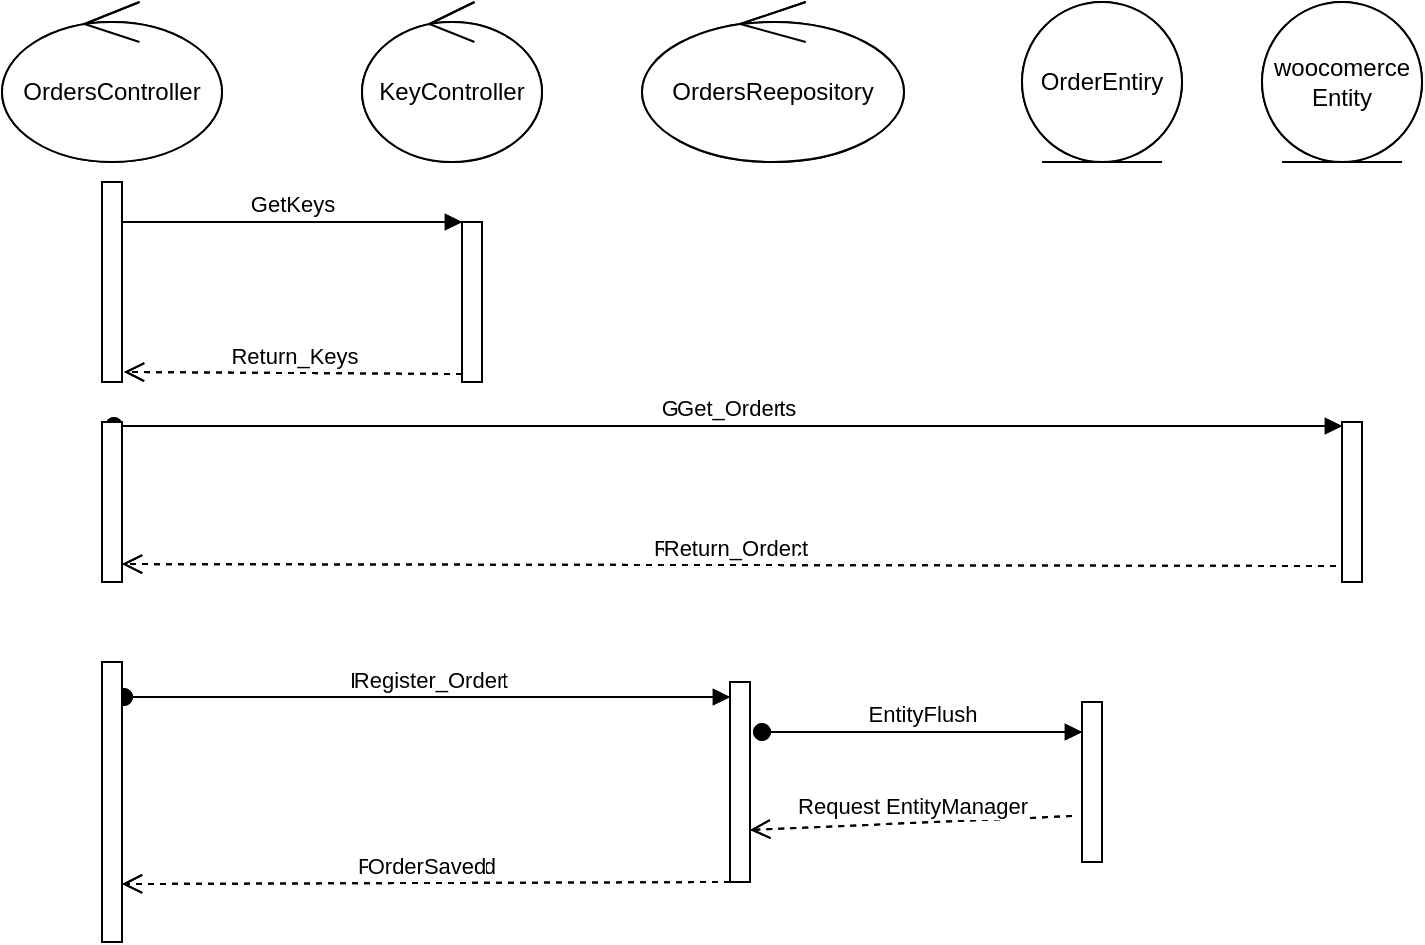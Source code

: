 <mxfile>
    <diagram id="NIEfpf5KVBdu1GZP4dNl" name="Página-1">
        <mxGraphModel dx="1130" dy="689" grid="1" gridSize="10" guides="1" tooltips="1" connect="1" arrows="1" fold="1" page="1" pageScale="1" pageWidth="827" pageHeight="1169" math="0" shadow="0">
            <root>
                <mxCell id="0"/>
                <mxCell id="1" parent="0"/>
                <mxCell id="2" value="ProductsController" style="ellipse;shape=umlControl;whiteSpace=wrap;html=1;" vertex="1" parent="1">
                    <mxGeometry x="40" y="40" width="110" height="80" as="geometry"/>
                </mxCell>
                <mxCell id="3" value="woocomerce Entity" style="ellipse;shape=umlEntity;whiteSpace=wrap;html=1;" vertex="1" parent="1">
                    <mxGeometry x="670" y="40" width="80" height="80" as="geometry"/>
                </mxCell>
                <mxCell id="4" value="KeyController" style="ellipse;shape=umlControl;whiteSpace=wrap;html=1;" vertex="1" parent="1">
                    <mxGeometry x="220" y="40" width="90" height="80" as="geometry"/>
                </mxCell>
                <mxCell id="5" value="" style="html=1;points=[];perimeter=orthogonalPerimeter;" vertex="1" parent="1">
                    <mxGeometry x="90" y="130" width="10" height="100" as="geometry"/>
                </mxCell>
                <mxCell id="6" value="" style="html=1;points=[];perimeter=orthogonalPerimeter;" vertex="1" parent="1">
                    <mxGeometry x="270" y="150" width="10" height="80" as="geometry"/>
                </mxCell>
                <mxCell id="7" value="GetKeys" style="html=1;verticalAlign=bottom;endArrow=block;entryX=0;entryY=0;" edge="1" parent="1" source="5" target="6">
                    <mxGeometry relative="1" as="geometry">
                        <mxPoint x="200" y="150" as="sourcePoint"/>
                    </mxGeometry>
                </mxCell>
                <mxCell id="8" value="Return_Keys" style="html=1;verticalAlign=bottom;endArrow=open;dashed=1;endSize=8;exitX=0;exitY=0.95;entryX=1.1;entryY=0.95;entryDx=0;entryDy=0;entryPerimeter=0;" edge="1" parent="1" source="6" target="5">
                    <mxGeometry relative="1" as="geometry">
                        <mxPoint x="200" y="226" as="targetPoint"/>
                    </mxGeometry>
                </mxCell>
                <mxCell id="9" value="" style="html=1;points=[];perimeter=orthogonalPerimeter;" vertex="1" parent="1">
                    <mxGeometry x="710" y="250" width="10" height="80" as="geometry"/>
                </mxCell>
                <mxCell id="10" value="Get_Products" style="html=1;verticalAlign=bottom;startArrow=oval;endArrow=block;startSize=8;exitX=0.6;exitY=0.025;exitDx=0;exitDy=0;exitPerimeter=0;" edge="1" parent="1" source="11" target="9">
                    <mxGeometry relative="1" as="geometry">
                        <mxPoint x="650" y="250" as="sourcePoint"/>
                    </mxGeometry>
                </mxCell>
                <mxCell id="11" value="" style="html=1;points=[];perimeter=orthogonalPerimeter;" vertex="1" parent="1">
                    <mxGeometry x="90" y="250" width="10" height="80" as="geometry"/>
                </mxCell>
                <mxCell id="12" value="Return_Product" style="html=1;verticalAlign=bottom;endArrow=open;dashed=1;endSize=8;exitX=-0.3;exitY=0.9;exitDx=0;exitDy=0;exitPerimeter=0;entryX=1;entryY=0.888;entryDx=0;entryDy=0;entryPerimeter=0;" edge="1" parent="1" source="9" target="11">
                    <mxGeometry relative="1" as="geometry">
                        <mxPoint x="400" y="320" as="sourcePoint"/>
                        <mxPoint x="320" y="320" as="targetPoint"/>
                    </mxGeometry>
                </mxCell>
                <mxCell id="13" value="ProductsReepository" style="ellipse;shape=umlControl;whiteSpace=wrap;html=1;" vertex="1" parent="1">
                    <mxGeometry x="360" y="40" width="131" height="80" as="geometry"/>
                </mxCell>
                <mxCell id="14" value="ProductEntiry" style="ellipse;shape=umlEntity;whiteSpace=wrap;html=1;" vertex="1" parent="1">
                    <mxGeometry x="550" y="40" width="80" height="80" as="geometry"/>
                </mxCell>
                <mxCell id="15" value="" style="html=1;points=[];perimeter=orthogonalPerimeter;" vertex="1" parent="1">
                    <mxGeometry x="404" y="380" width="10" height="100" as="geometry"/>
                </mxCell>
                <mxCell id="16" value="RegisterProduct" style="html=1;verticalAlign=bottom;startArrow=oval;endArrow=block;startSize=8;exitX=1.1;exitY=0.125;exitDx=0;exitDy=0;exitPerimeter=0;" edge="1" parent="1" source="17" target="15">
                    <mxGeometry relative="1" as="geometry">
                        <mxPoint x="344" y="380" as="sourcePoint"/>
                    </mxGeometry>
                </mxCell>
                <mxCell id="17" value="" style="html=1;points=[];perimeter=orthogonalPerimeter;" vertex="1" parent="1">
                    <mxGeometry x="90" y="370" width="10" height="140" as="geometry"/>
                </mxCell>
                <mxCell id="18" value="" style="html=1;points=[];perimeter=orthogonalPerimeter;" vertex="1" parent="1">
                    <mxGeometry x="580" y="390" width="10" height="80" as="geometry"/>
                </mxCell>
                <mxCell id="19" value="EntityFlush" style="html=1;verticalAlign=bottom;startArrow=oval;endArrow=block;startSize=8;exitX=1.6;exitY=0.25;exitDx=0;exitDy=0;exitPerimeter=0;" edge="1" parent="1" source="15" target="18">
                    <mxGeometry relative="1" as="geometry">
                        <mxPoint x="520" y="390" as="sourcePoint"/>
                    </mxGeometry>
                </mxCell>
                <mxCell id="20" value="Request EntityManager" style="html=1;verticalAlign=bottom;endArrow=open;dashed=1;endSize=8;exitX=-0.5;exitY=0.713;exitDx=0;exitDy=0;exitPerimeter=0;entryX=1;entryY=0.74;entryDx=0;entryDy=0;entryPerimeter=0;" edge="1" parent="1" source="18" target="15">
                    <mxGeometry relative="1" as="geometry">
                        <mxPoint x="571" y="450" as="sourcePoint"/>
                        <mxPoint x="491" y="450" as="targetPoint"/>
                    </mxGeometry>
                </mxCell>
                <mxCell id="21" value="ProductSaved" style="html=1;verticalAlign=bottom;endArrow=open;dashed=1;endSize=8;entryX=1;entryY=0.793;entryDx=0;entryDy=0;entryPerimeter=0;" edge="1" parent="1" source="15" target="17">
                    <mxGeometry x="-0.001" relative="1" as="geometry">
                        <mxPoint x="380" y="460" as="sourcePoint"/>
                        <mxPoint x="300" y="460" as="targetPoint"/>
                        <mxPoint as="offset"/>
                    </mxGeometry>
                </mxCell>
                <mxCell id="22" value="OrdersController" style="ellipse;shape=umlControl;whiteSpace=wrap;html=1;" vertex="1" parent="1">
                    <mxGeometry x="40" y="40" width="110" height="80" as="geometry"/>
                </mxCell>
                <mxCell id="23" value="woocomerce Entity" style="ellipse;shape=umlEntity;whiteSpace=wrap;html=1;" vertex="1" parent="1">
                    <mxGeometry x="670" y="40" width="80" height="80" as="geometry"/>
                </mxCell>
                <mxCell id="24" value="KeyController" style="ellipse;shape=umlControl;whiteSpace=wrap;html=1;" vertex="1" parent="1">
                    <mxGeometry x="220" y="40" width="90" height="80" as="geometry"/>
                </mxCell>
                <mxCell id="25" value="" style="html=1;points=[];perimeter=orthogonalPerimeter;" vertex="1" parent="1">
                    <mxGeometry x="90" y="130" width="10" height="100" as="geometry"/>
                </mxCell>
                <mxCell id="26" value="" style="html=1;points=[];perimeter=orthogonalPerimeter;" vertex="1" parent="1">
                    <mxGeometry x="270" y="150" width="10" height="80" as="geometry"/>
                </mxCell>
                <mxCell id="27" value="GetKeys" style="html=1;verticalAlign=bottom;endArrow=block;entryX=0;entryY=0;" edge="1" parent="1" source="25" target="26">
                    <mxGeometry relative="1" as="geometry">
                        <mxPoint x="200" y="150" as="sourcePoint"/>
                    </mxGeometry>
                </mxCell>
                <mxCell id="28" value="Return_Keys" style="html=1;verticalAlign=bottom;endArrow=open;dashed=1;endSize=8;exitX=0;exitY=0.95;entryX=1.1;entryY=0.95;entryDx=0;entryDy=0;entryPerimeter=0;" edge="1" parent="1" source="26" target="25">
                    <mxGeometry relative="1" as="geometry">
                        <mxPoint x="200" y="226" as="targetPoint"/>
                    </mxGeometry>
                </mxCell>
                <mxCell id="29" value="" style="html=1;points=[];perimeter=orthogonalPerimeter;" vertex="1" parent="1">
                    <mxGeometry x="710" y="250" width="10" height="80" as="geometry"/>
                </mxCell>
                <mxCell id="30" value="Get_Order" style="html=1;verticalAlign=bottom;startArrow=oval;endArrow=block;startSize=8;exitX=0.6;exitY=0.025;exitDx=0;exitDy=0;exitPerimeter=0;" edge="1" parent="1" source="31" target="29">
                    <mxGeometry relative="1" as="geometry">
                        <mxPoint x="650" y="250" as="sourcePoint"/>
                    </mxGeometry>
                </mxCell>
                <mxCell id="31" value="" style="html=1;points=[];perimeter=orthogonalPerimeter;" vertex="1" parent="1">
                    <mxGeometry x="90" y="250" width="10" height="80" as="geometry"/>
                </mxCell>
                <mxCell id="32" value="Return_Order" style="html=1;verticalAlign=bottom;endArrow=open;dashed=1;endSize=8;exitX=-0.3;exitY=0.9;exitDx=0;exitDy=0;exitPerimeter=0;entryX=1;entryY=0.888;entryDx=0;entryDy=0;entryPerimeter=0;" edge="1" parent="1" source="29" target="31">
                    <mxGeometry relative="1" as="geometry">
                        <mxPoint x="400" y="320" as="sourcePoint"/>
                        <mxPoint x="320" y="320" as="targetPoint"/>
                    </mxGeometry>
                </mxCell>
                <mxCell id="33" value="OrdersReepository" style="ellipse;shape=umlControl;whiteSpace=wrap;html=1;" vertex="1" parent="1">
                    <mxGeometry x="360" y="40" width="131" height="80" as="geometry"/>
                </mxCell>
                <mxCell id="34" value="OrderEntiry" style="ellipse;shape=umlEntity;whiteSpace=wrap;html=1;" vertex="1" parent="1">
                    <mxGeometry x="550" y="40" width="80" height="80" as="geometry"/>
                </mxCell>
                <mxCell id="35" value="" style="html=1;points=[];perimeter=orthogonalPerimeter;" vertex="1" parent="1">
                    <mxGeometry x="404" y="380" width="10" height="100" as="geometry"/>
                </mxCell>
                <mxCell id="36" value="Register_Order" style="html=1;verticalAlign=bottom;startArrow=oval;endArrow=block;startSize=8;exitX=1.1;exitY=0.125;exitDx=0;exitDy=0;exitPerimeter=0;" edge="1" parent="1" source="37" target="35">
                    <mxGeometry relative="1" as="geometry">
                        <mxPoint x="344" y="380" as="sourcePoint"/>
                    </mxGeometry>
                </mxCell>
                <mxCell id="37" value="" style="html=1;points=[];perimeter=orthogonalPerimeter;" vertex="1" parent="1">
                    <mxGeometry x="90" y="370" width="10" height="140" as="geometry"/>
                </mxCell>
                <mxCell id="38" value="" style="html=1;points=[];perimeter=orthogonalPerimeter;" vertex="1" parent="1">
                    <mxGeometry x="580" y="390" width="10" height="80" as="geometry"/>
                </mxCell>
                <mxCell id="39" value="EntityFlush" style="html=1;verticalAlign=bottom;startArrow=oval;endArrow=block;startSize=8;exitX=1.6;exitY=0.25;exitDx=0;exitDy=0;exitPerimeter=0;" edge="1" parent="1" source="35" target="38">
                    <mxGeometry relative="1" as="geometry">
                        <mxPoint x="520" y="390" as="sourcePoint"/>
                    </mxGeometry>
                </mxCell>
                <mxCell id="40" value="Request EntityManager" style="html=1;verticalAlign=bottom;endArrow=open;dashed=1;endSize=8;exitX=-0.5;exitY=0.713;exitDx=0;exitDy=0;exitPerimeter=0;entryX=1;entryY=0.74;entryDx=0;entryDy=0;entryPerimeter=0;" edge="1" parent="1" source="38" target="35">
                    <mxGeometry relative="1" as="geometry">
                        <mxPoint x="571" y="450" as="sourcePoint"/>
                        <mxPoint x="491" y="450" as="targetPoint"/>
                    </mxGeometry>
                </mxCell>
                <mxCell id="41" value="OrderSaved" style="html=1;verticalAlign=bottom;endArrow=open;dashed=1;endSize=8;entryX=1;entryY=0.793;entryDx=0;entryDy=0;entryPerimeter=0;" edge="1" parent="1" source="35" target="37">
                    <mxGeometry x="-0.001" relative="1" as="geometry">
                        <mxPoint x="380" y="460" as="sourcePoint"/>
                        <mxPoint x="300" y="460" as="targetPoint"/>
                        <mxPoint as="offset"/>
                    </mxGeometry>
                </mxCell>
            </root>
        </mxGraphModel>
    </diagram>
</mxfile>